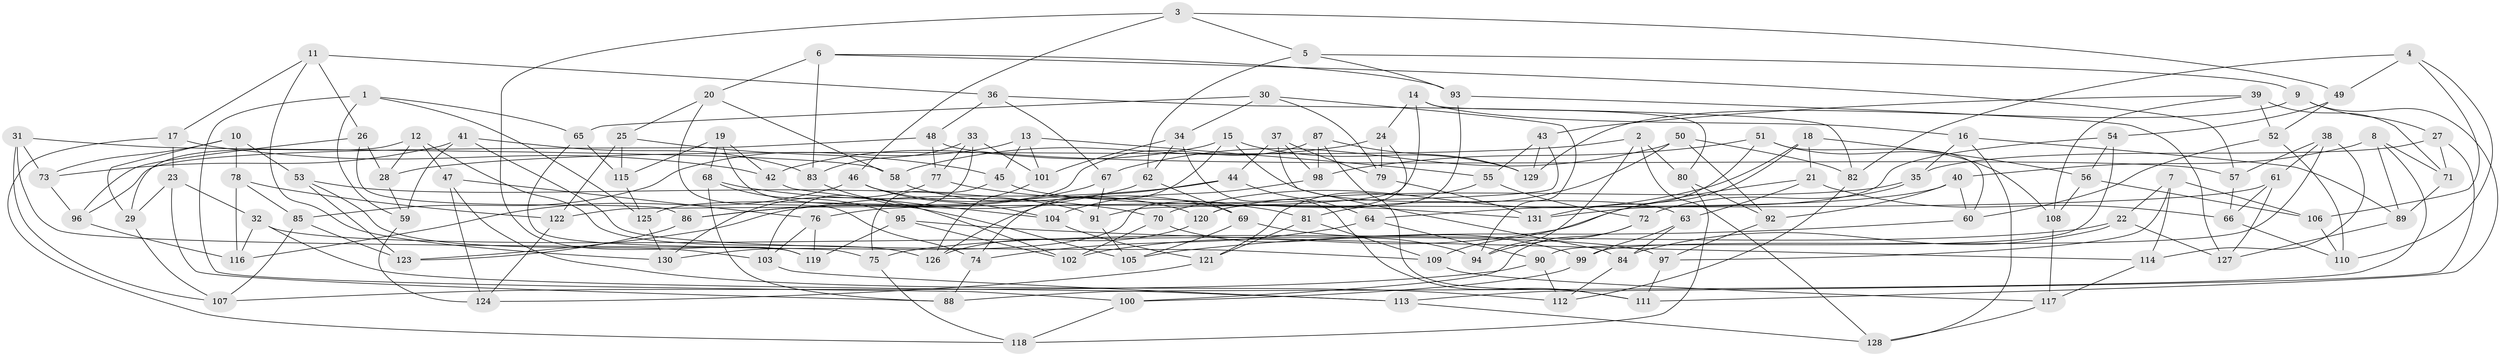 // coarse degree distribution, {6: 0.573170731707317, 5: 0.024390243902439025, 4: 0.4024390243902439}
// Generated by graph-tools (version 1.1) at 2025/24/03/03/25 07:24:23]
// undirected, 131 vertices, 262 edges
graph export_dot {
graph [start="1"]
  node [color=gray90,style=filled];
  1;
  2;
  3;
  4;
  5;
  6;
  7;
  8;
  9;
  10;
  11;
  12;
  13;
  14;
  15;
  16;
  17;
  18;
  19;
  20;
  21;
  22;
  23;
  24;
  25;
  26;
  27;
  28;
  29;
  30;
  31;
  32;
  33;
  34;
  35;
  36;
  37;
  38;
  39;
  40;
  41;
  42;
  43;
  44;
  45;
  46;
  47;
  48;
  49;
  50;
  51;
  52;
  53;
  54;
  55;
  56;
  57;
  58;
  59;
  60;
  61;
  62;
  63;
  64;
  65;
  66;
  67;
  68;
  69;
  70;
  71;
  72;
  73;
  74;
  75;
  76;
  77;
  78;
  79;
  80;
  81;
  82;
  83;
  84;
  85;
  86;
  87;
  88;
  89;
  90;
  91;
  92;
  93;
  94;
  95;
  96;
  97;
  98;
  99;
  100;
  101;
  102;
  103;
  104;
  105;
  106;
  107;
  108;
  109;
  110;
  111;
  112;
  113;
  114;
  115;
  116;
  117;
  118;
  119;
  120;
  121;
  122;
  123;
  124;
  125;
  126;
  127;
  128;
  129;
  130;
  131;
  1 -- 65;
  1 -- 125;
  1 -- 59;
  1 -- 100;
  2 -- 94;
  2 -- 128;
  2 -- 80;
  2 -- 28;
  3 -- 46;
  3 -- 119;
  3 -- 49;
  3 -- 5;
  4 -- 110;
  4 -- 82;
  4 -- 106;
  4 -- 49;
  5 -- 93;
  5 -- 9;
  5 -- 62;
  6 -- 93;
  6 -- 83;
  6 -- 57;
  6 -- 20;
  7 -- 106;
  7 -- 22;
  7 -- 97;
  7 -- 114;
  8 -- 88;
  8 -- 40;
  8 -- 89;
  8 -- 71;
  9 -- 27;
  9 -- 129;
  9 -- 111;
  10 -- 53;
  10 -- 78;
  10 -- 73;
  10 -- 29;
  11 -- 17;
  11 -- 36;
  11 -- 130;
  11 -- 26;
  12 -- 28;
  12 -- 126;
  12 -- 47;
  12 -- 29;
  13 -- 85;
  13 -- 101;
  13 -- 55;
  13 -- 45;
  14 -- 16;
  14 -- 24;
  14 -- 91;
  14 -- 80;
  15 -- 63;
  15 -- 129;
  15 -- 42;
  15 -- 74;
  16 -- 128;
  16 -- 35;
  16 -- 89;
  17 -- 118;
  17 -- 23;
  17 -- 42;
  18 -- 56;
  18 -- 21;
  18 -- 109;
  18 -- 70;
  19 -- 115;
  19 -- 68;
  19 -- 42;
  19 -- 105;
  20 -- 58;
  20 -- 74;
  20 -- 25;
  21 -- 66;
  21 -- 102;
  21 -- 63;
  22 -- 127;
  22 -- 84;
  22 -- 75;
  23 -- 29;
  23 -- 32;
  23 -- 88;
  24 -- 79;
  24 -- 58;
  24 -- 130;
  25 -- 122;
  25 -- 115;
  25 -- 45;
  26 -- 28;
  26 -- 96;
  26 -- 86;
  27 -- 71;
  27 -- 113;
  27 -- 35;
  28 -- 59;
  29 -- 107;
  30 -- 34;
  30 -- 94;
  30 -- 79;
  30 -- 65;
  31 -- 107;
  31 -- 75;
  31 -- 73;
  31 -- 58;
  32 -- 116;
  32 -- 113;
  32 -- 97;
  33 -- 101;
  33 -- 77;
  33 -- 103;
  33 -- 83;
  34 -- 62;
  34 -- 111;
  34 -- 101;
  35 -- 72;
  35 -- 120;
  36 -- 67;
  36 -- 48;
  36 -- 82;
  37 -- 98;
  37 -- 84;
  37 -- 44;
  37 -- 79;
  38 -- 114;
  38 -- 99;
  38 -- 61;
  38 -- 57;
  39 -- 52;
  39 -- 43;
  39 -- 71;
  39 -- 108;
  40 -- 60;
  40 -- 92;
  40 -- 64;
  41 -- 83;
  41 -- 73;
  41 -- 109;
  41 -- 59;
  42 -- 104;
  43 -- 129;
  43 -- 55;
  43 -- 122;
  44 -- 64;
  44 -- 126;
  44 -- 123;
  45 -- 131;
  45 -- 75;
  46 -- 120;
  46 -- 104;
  46 -- 116;
  47 -- 112;
  47 -- 76;
  47 -- 124;
  48 -- 96;
  48 -- 77;
  48 -- 57;
  49 -- 54;
  49 -- 52;
  50 -- 92;
  50 -- 81;
  50 -- 67;
  50 -- 82;
  51 -- 98;
  51 -- 108;
  51 -- 60;
  51 -- 131;
  52 -- 60;
  52 -- 110;
  53 -- 123;
  53 -- 103;
  53 -- 91;
  54 -- 56;
  54 -- 131;
  54 -- 90;
  55 -- 121;
  55 -- 72;
  56 -- 108;
  56 -- 106;
  57 -- 66;
  58 -- 69;
  59 -- 124;
  60 -- 105;
  61 -- 76;
  61 -- 127;
  61 -- 66;
  62 -- 69;
  62 -- 86;
  63 -- 84;
  63 -- 99;
  64 -- 74;
  64 -- 90;
  65 -- 119;
  65 -- 115;
  66 -- 110;
  67 -- 86;
  67 -- 91;
  68 -- 70;
  68 -- 88;
  68 -- 95;
  69 -- 105;
  69 -- 99;
  70 -- 94;
  70 -- 102;
  71 -- 89;
  72 -- 94;
  72 -- 100;
  73 -- 96;
  74 -- 88;
  75 -- 118;
  76 -- 103;
  76 -- 119;
  77 -- 81;
  77 -- 130;
  78 -- 85;
  78 -- 122;
  78 -- 116;
  79 -- 131;
  80 -- 92;
  80 -- 118;
  81 -- 109;
  81 -- 121;
  82 -- 112;
  83 -- 102;
  84 -- 112;
  85 -- 123;
  85 -- 107;
  86 -- 123;
  87 -- 129;
  87 -- 111;
  87 -- 125;
  87 -- 98;
  89 -- 127;
  90 -- 107;
  90 -- 112;
  91 -- 105;
  92 -- 97;
  93 -- 127;
  93 -- 120;
  95 -- 119;
  95 -- 102;
  95 -- 114;
  96 -- 116;
  97 -- 111;
  98 -- 104;
  99 -- 100;
  100 -- 118;
  101 -- 126;
  103 -- 113;
  104 -- 121;
  106 -- 110;
  108 -- 117;
  109 -- 117;
  113 -- 128;
  114 -- 117;
  115 -- 125;
  117 -- 128;
  120 -- 126;
  121 -- 124;
  122 -- 124;
  125 -- 130;
}
